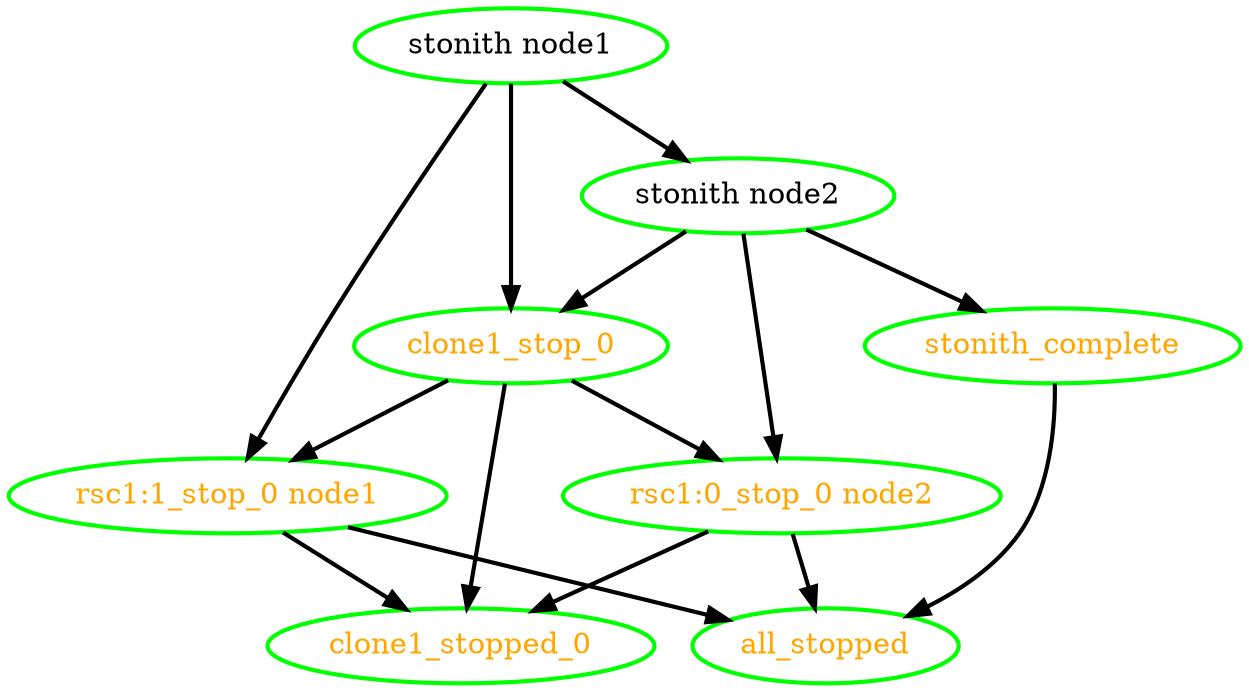 digraph "g" {
"all_stopped" [ style=bold color="green" fontcolor="orange" ]
"clone1_stop_0" -> "clone1_stopped_0" [ style = bold]
"clone1_stop_0" -> "rsc1:0_stop_0 node2" [ style = bold]
"clone1_stop_0" -> "rsc1:1_stop_0 node1" [ style = bold]
"clone1_stop_0" [ style=bold color="green" fontcolor="orange" ]
"clone1_stopped_0" [ style=bold color="green" fontcolor="orange" ]
"rsc1:0_stop_0 node2" -> "all_stopped" [ style = bold]
"rsc1:0_stop_0 node2" -> "clone1_stopped_0" [ style = bold]
"rsc1:0_stop_0 node2" [ style=bold color="green" fontcolor="orange" ]
"rsc1:1_stop_0 node1" -> "all_stopped" [ style = bold]
"rsc1:1_stop_0 node1" -> "clone1_stopped_0" [ style = bold]
"rsc1:1_stop_0 node1" [ style=bold color="green" fontcolor="orange" ]
"stonith node1" -> "clone1_stop_0" [ style = bold]
"stonith node1" -> "rsc1:1_stop_0 node1" [ style = bold]
"stonith node1" -> "stonith node2" [ style = bold]
"stonith node1" [ style=bold color="green" fontcolor="black" ]
"stonith node2" -> "clone1_stop_0" [ style = bold]
"stonith node2" -> "rsc1:0_stop_0 node2" [ style = bold]
"stonith node2" -> "stonith_complete" [ style = bold]
"stonith node2" [ style=bold color="green" fontcolor="black" ]
"stonith_complete" -> "all_stopped" [ style = bold]
"stonith_complete" [ style=bold color="green" fontcolor="orange" ]
}
